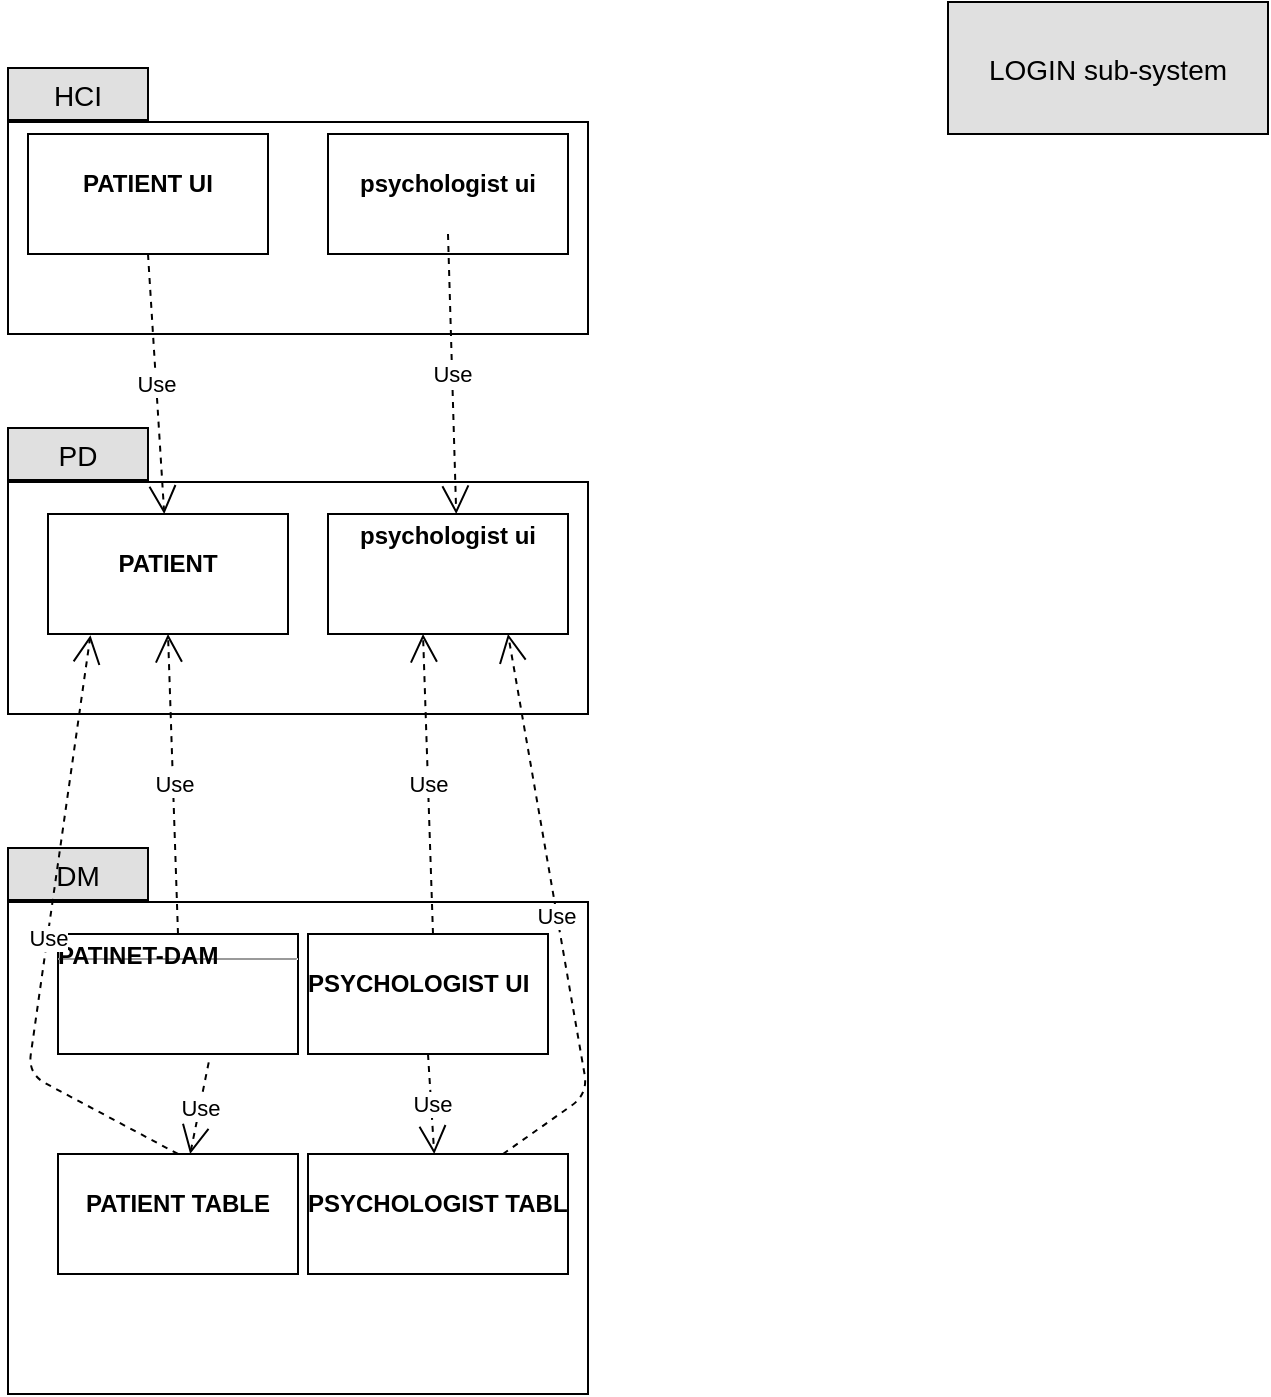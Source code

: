 <mxfile version="10.8.9" type="github"><diagram id="eqg-Y9b0_k6CUswMiv8V" name="Page-1"><mxGraphModel dx="1010" dy="533" grid="1" gridSize="10" guides="1" tooltips="1" connect="1" arrows="1" fold="1" page="1" pageScale="1" pageWidth="850" pageHeight="1100" math="0" shadow="0"><root><mxCell id="0"/><mxCell id="1" parent="0"/><object label="" id="Dd_oku-UDDghAyMQGyWA-1"><mxCell style="shape=folder;fontStyle=1;spacingTop=10;tabWidth=40;tabHeight=14;tabPosition=left;html=1;" parent="1" vertex="1"><mxGeometry x="200" y="110" width="290" height="120" as="geometry"/></mxCell></object><mxCell id="Dd_oku-UDDghAyMQGyWA-2" value="" style="shape=folder;fontStyle=1;spacingTop=10;tabWidth=40;tabHeight=14;tabPosition=left;html=1;" parent="1" vertex="1"><mxGeometry x="200" y="290" width="290" height="130" as="geometry"/></mxCell><mxCell id="Dd_oku-UDDghAyMQGyWA-3" value="" style="shape=folder;fontStyle=1;spacingTop=10;tabWidth=40;tabHeight=14;tabPosition=left;html=1;" parent="1" vertex="1"><mxGeometry x="200" y="500" width="290" height="260" as="geometry"/></mxCell><mxCell id="Dd_oku-UDDghAyMQGyWA-4" value="DM" style="text;align=center;verticalAlign=middle;spacingLeft=4;spacingRight=4;strokeColor=#000000;fillColor=#e0e0e0;rotatable=0;points=[[0,0.5],[1,0.5]];portConstraint=eastwest;fontSize=14;" parent="1" vertex="1"><mxGeometry x="200" y="487" width="70" height="26" as="geometry"/></mxCell><mxCell id="Dd_oku-UDDghAyMQGyWA-5" value="HCI" style="text;align=center;verticalAlign=middle;spacingLeft=4;spacingRight=4;strokeColor=#000000;fillColor=#e0e0e0;rotatable=0;points=[[0,0.5],[1,0.5]];portConstraint=eastwest;fontSize=14;" parent="1" vertex="1"><mxGeometry x="200" y="97" width="70" height="26" as="geometry"/></mxCell><mxCell id="Dd_oku-UDDghAyMQGyWA-6" value="PD" style="text;align=center;verticalAlign=middle;spacingLeft=4;spacingRight=4;strokeColor=#000000;fillColor=#e0e0e0;rotatable=0;points=[[0,0.5],[1,0.5]];portConstraint=eastwest;fontSize=14;" parent="1" vertex="1"><mxGeometry x="200" y="277" width="70" height="26" as="geometry"/></mxCell><mxCell id="Dd_oku-UDDghAyMQGyWA-7" value="&lt;p style=&quot;margin: 0px ; margin-top: 4px ; text-align: center&quot;&gt;&lt;/p&gt;&lt;div style=&quot;height: 2px&quot;&gt;&lt;br&gt;&lt;div style=&quot;text-align: center&quot;&gt;&lt;b&gt;psychologist ui&lt;/b&gt;&lt;/div&gt;&lt;/div&gt;" style="verticalAlign=top;align=left;overflow=fill;fontSize=12;fontFamily=Helvetica;html=1;" parent="1" vertex="1"><mxGeometry x="360" y="130" width="120" height="60" as="geometry"/></mxCell><mxCell id="Dd_oku-UDDghAyMQGyWA-8" value="&lt;p style=&quot;margin: 0px ; margin-top: 4px ; text-align: center&quot;&gt;&lt;br&gt;&lt;b&gt;PATIENT UI&lt;/b&gt;&lt;/p&gt;" style="verticalAlign=top;align=left;overflow=fill;fontSize=12;fontFamily=Helvetica;html=1;" parent="1" vertex="1"><mxGeometry x="210" y="130" width="120" height="60" as="geometry"/></mxCell><mxCell id="Dd_oku-UDDghAyMQGyWA-9" value="&lt;p style=&quot;margin: 0px ; margin-top: 4px ; text-align: center&quot;&gt;&lt;/p&gt;&lt;div style=&quot;text-align: center ; height: 2px&quot;&gt;&lt;b&gt;psychologist ui&lt;/b&gt;&lt;/div&gt;&lt;div style=&quot;height: 2px&quot;&gt;&lt;/div&gt;" style="verticalAlign=top;align=left;overflow=fill;fontSize=12;fontFamily=Helvetica;html=1;" parent="1" vertex="1"><mxGeometry x="360" y="320" width="120" height="60" as="geometry"/></mxCell><mxCell id="Dd_oku-UDDghAyMQGyWA-10" value="&lt;p style=&quot;margin: 0px ; margin-top: 4px ; text-align: center&quot;&gt;&lt;br&gt;&lt;b&gt;PATIENT&lt;/b&gt;&lt;/p&gt;" style="verticalAlign=top;align=left;overflow=fill;fontSize=12;fontFamily=Helvetica;html=1;" parent="1" vertex="1"><mxGeometry x="220" y="320" width="120" height="60" as="geometry"/></mxCell><mxCell id="Dd_oku-UDDghAyMQGyWA-11" value="&lt;p style=&quot;margin: 0px ; margin-top: 4px ; text-align: center&quot;&gt;&lt;br&gt;&lt;b&gt;PSYCHOLOGIST TABLE&lt;/b&gt;&lt;/p&gt;" style="verticalAlign=top;align=left;overflow=fill;fontSize=12;fontFamily=Helvetica;html=1;" parent="1" vertex="1"><mxGeometry x="350" y="640" width="130" height="60" as="geometry"/></mxCell><mxCell id="Dd_oku-UDDghAyMQGyWA-12" value="&lt;p style=&quot;margin: 0px ; margin-top: 4px ; text-align: center&quot;&gt;&lt;br&gt;&lt;b&gt;PATIENT TABLE&lt;/b&gt;&lt;/p&gt;" style="verticalAlign=top;align=left;overflow=fill;fontSize=12;fontFamily=Helvetica;html=1;" parent="1" vertex="1"><mxGeometry x="225" y="640" width="120" height="60" as="geometry"/></mxCell><mxCell id="Dd_oku-UDDghAyMQGyWA-13" value="&lt;p style=&quot;margin: 0px ; margin-top: 4px ; text-align: center&quot;&gt;&lt;/p&gt;&lt;div style=&quot;height: 2px&quot;&gt;&lt;br&gt;&lt;b&gt;PSYCHOLOGIST UI&lt;/b&gt;&lt;/div&gt;" style="verticalAlign=top;align=left;overflow=fill;fontSize=12;fontFamily=Helvetica;html=1;" parent="1" vertex="1"><mxGeometry x="350" y="530" width="120" height="60" as="geometry"/></mxCell><mxCell id="Dd_oku-UDDghAyMQGyWA-14" value="&lt;p style=&quot;margin: 0px ; margin-top: 4px ; text-align: center&quot;&gt;&lt;/p&gt;&lt;div style=&quot;height: 2px&quot;&gt;&lt;b&gt;PATINET-DAM&lt;/b&gt;&lt;/div&gt;&lt;hr size=&quot;1&quot;&gt;&lt;div style=&quot;height: 2px&quot;&gt;&lt;/div&gt;" style="verticalAlign=top;align=left;overflow=fill;fontSize=12;fontFamily=Helvetica;html=1;" parent="1" vertex="1"><mxGeometry x="225" y="530" width="120" height="60" as="geometry"/></mxCell><mxCell id="Dd_oku-UDDghAyMQGyWA-15" value="Use" style="endArrow=open;endSize=12;dashed=1;html=1;exitX=0.5;exitY=1;exitDx=0;exitDy=0;" parent="1" source="Dd_oku-UDDghAyMQGyWA-8" target="Dd_oku-UDDghAyMQGyWA-10" edge="1"><mxGeometry width="160" relative="1" as="geometry"><mxPoint x="250" y="220" as="sourcePoint"/><mxPoint x="410" y="220" as="targetPoint"/></mxGeometry></mxCell><mxCell id="Dd_oku-UDDghAyMQGyWA-16" value="Use" style="endArrow=open;endSize=12;dashed=1;html=1;exitX=0.5;exitY=1;exitDx=0;exitDy=0;" parent="1" edge="1"><mxGeometry width="160" relative="1" as="geometry"><mxPoint x="420" y="180" as="sourcePoint"/><mxPoint x="424.118" y="320" as="targetPoint"/></mxGeometry></mxCell><mxCell id="Dd_oku-UDDghAyMQGyWA-17" value="Use" style="endArrow=open;endSize=12;dashed=1;html=1;exitX=0.5;exitY=0;exitDx=0;exitDy=0;entryX=0.5;entryY=1;entryDx=0;entryDy=0;" parent="1" source="Dd_oku-UDDghAyMQGyWA-14" target="Dd_oku-UDDghAyMQGyWA-10" edge="1"><mxGeometry width="160" relative="1" as="geometry"><mxPoint x="200" y="780" as="sourcePoint"/><mxPoint x="360" y="780" as="targetPoint"/></mxGeometry></mxCell><mxCell id="Dd_oku-UDDghAyMQGyWA-18" value="Use" style="endArrow=open;endSize=12;dashed=1;html=1;exitX=0.5;exitY=0;exitDx=0;exitDy=0;entryX=0.5;entryY=1;entryDx=0;entryDy=0;" parent="1" edge="1"><mxGeometry width="160" relative="1" as="geometry"><mxPoint x="412.5" y="530" as="sourcePoint"/><mxPoint x="407.5" y="380" as="targetPoint"/></mxGeometry></mxCell><mxCell id="Dd_oku-UDDghAyMQGyWA-19" value="Use" style="endArrow=open;endSize=12;dashed=1;html=1;exitX=0.5;exitY=0;exitDx=0;exitDy=0;entryX=0.177;entryY=1.01;entryDx=0;entryDy=0;entryPerimeter=0;" parent="1" source="Dd_oku-UDDghAyMQGyWA-12" target="Dd_oku-UDDghAyMQGyWA-10" edge="1"><mxGeometry width="160" relative="1" as="geometry"><mxPoint x="305" y="550" as="sourcePoint"/><mxPoint x="300" y="400" as="targetPoint"/><Array as="points"><mxPoint x="210" y="600"/></Array></mxGeometry></mxCell><mxCell id="Dd_oku-UDDghAyMQGyWA-20" value="Use" style="endArrow=open;endSize=12;dashed=1;html=1;exitX=0.75;exitY=0;exitDx=0;exitDy=0;entryX=0.75;entryY=1;entryDx=0;entryDy=0;" parent="1" source="Dd_oku-UDDghAyMQGyWA-11" target="Dd_oku-UDDghAyMQGyWA-9" edge="1"><mxGeometry width="160" relative="1" as="geometry"><mxPoint x="315" y="560" as="sourcePoint"/><mxPoint x="310" y="410" as="targetPoint"/><Array as="points"><mxPoint x="490" y="610"/></Array></mxGeometry></mxCell><mxCell id="Dd_oku-UDDghAyMQGyWA-21" value="Use" style="endArrow=open;endSize=12;dashed=1;html=1;exitX=0.628;exitY=1.07;exitDx=0;exitDy=0;exitPerimeter=0;" parent="1" source="Dd_oku-UDDghAyMQGyWA-14" target="Dd_oku-UDDghAyMQGyWA-12" edge="1"><mxGeometry width="160" relative="1" as="geometry"><mxPoint x="325" y="570" as="sourcePoint"/><mxPoint x="320" y="420" as="targetPoint"/></mxGeometry></mxCell><mxCell id="Dd_oku-UDDghAyMQGyWA-22" value="Use" style="endArrow=open;endSize=12;dashed=1;html=1;exitX=0.5;exitY=1;exitDx=0;exitDy=0;" parent="1" source="Dd_oku-UDDghAyMQGyWA-13" target="Dd_oku-UDDghAyMQGyWA-11" edge="1"><mxGeometry width="160" relative="1" as="geometry"><mxPoint x="335" y="580" as="sourcePoint"/><mxPoint x="330" y="430" as="targetPoint"/></mxGeometry></mxCell><mxCell id="Dd_oku-UDDghAyMQGyWA-23" value="LOGIN sub-system" style="text;align=center;verticalAlign=middle;spacingLeft=4;spacingRight=4;strokeColor=#000000;fillColor=#e0e0e0;rotatable=0;points=[[0,0.5],[1,0.5]];portConstraint=eastwest;fontSize=14;" parent="1" vertex="1"><mxGeometry x="670" y="64" width="160" height="66" as="geometry"/></mxCell></root></mxGraphModel></diagram></mxfile>
